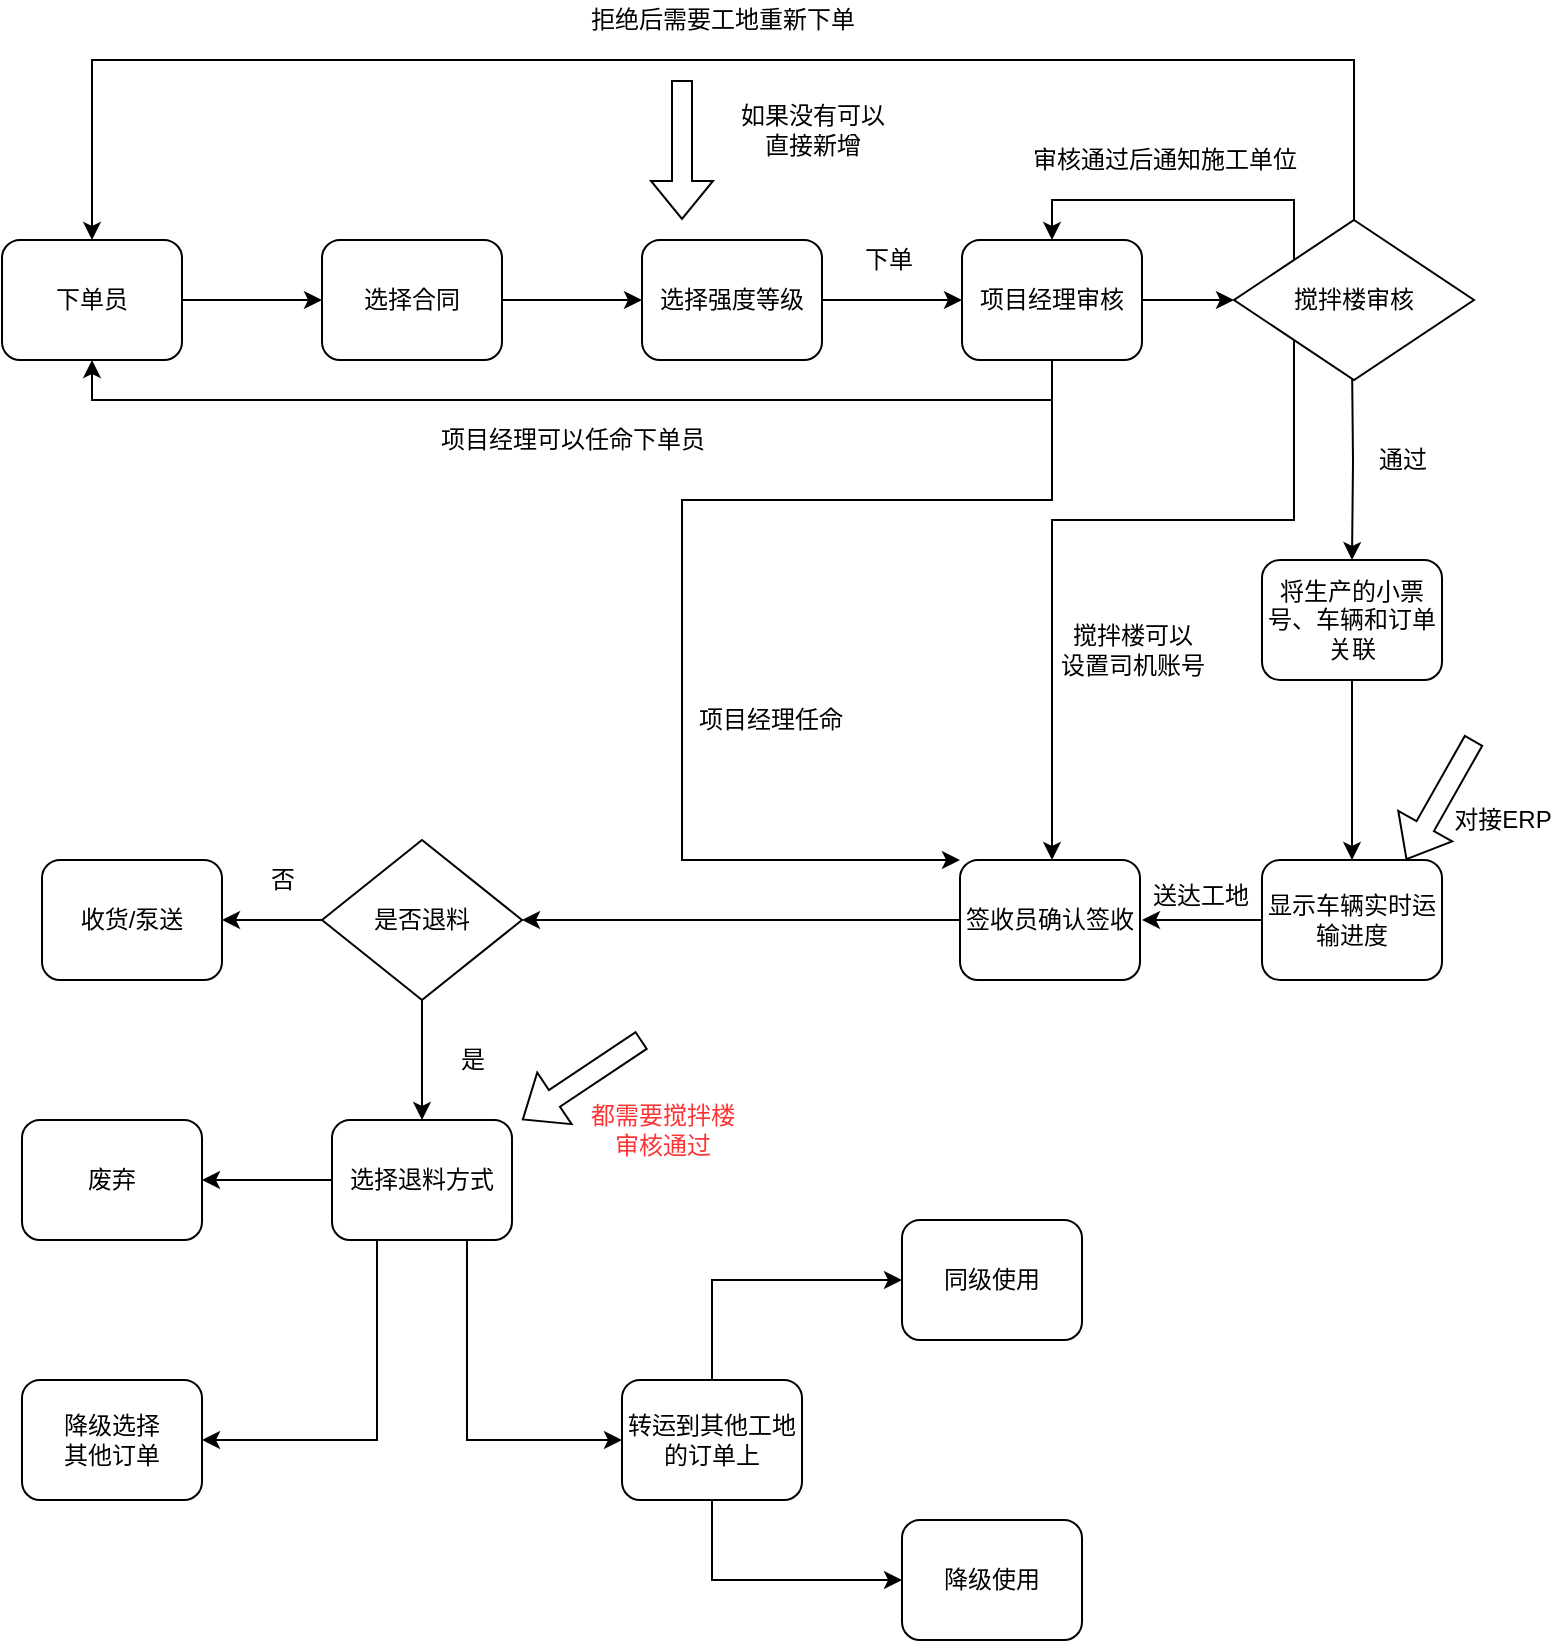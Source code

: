 <mxfile version="17.5.0" type="github">
  <diagram id="C5RBs43oDa-KdzZeNtuy" name="Page-1">
    <mxGraphModel dx="2062" dy="1122" grid="1" gridSize="10" guides="1" tooltips="1" connect="1" arrows="1" fold="1" page="1" pageScale="1" pageWidth="827" pageHeight="1169" math="0" shadow="0">
      <root>
        <mxCell id="WIyWlLk6GJQsqaUBKTNV-0" />
        <mxCell id="WIyWlLk6GJQsqaUBKTNV-1" parent="WIyWlLk6GJQsqaUBKTNV-0" />
        <mxCell id="-0HCP_ZPMvVVkjuZWv6--1" value="" style="edgeStyle=orthogonalEdgeStyle;rounded=0;orthogonalLoop=1;jettySize=auto;html=1;" parent="WIyWlLk6GJQsqaUBKTNV-1" source="WIyWlLk6GJQsqaUBKTNV-3" target="-0HCP_ZPMvVVkjuZWv6--0" edge="1">
          <mxGeometry relative="1" as="geometry" />
        </mxCell>
        <mxCell id="WIyWlLk6GJQsqaUBKTNV-3" value="下单员" style="rounded=1;whiteSpace=wrap;html=1;fontSize=12;glass=0;strokeWidth=1;shadow=0;" parent="WIyWlLk6GJQsqaUBKTNV-1" vertex="1">
          <mxGeometry x="30" y="250" width="90" height="60" as="geometry" />
        </mxCell>
        <mxCell id="-0HCP_ZPMvVVkjuZWv6--3" value="" style="edgeStyle=orthogonalEdgeStyle;rounded=0;orthogonalLoop=1;jettySize=auto;html=1;" parent="WIyWlLk6GJQsqaUBKTNV-1" source="-0HCP_ZPMvVVkjuZWv6--0" target="-0HCP_ZPMvVVkjuZWv6--2" edge="1">
          <mxGeometry relative="1" as="geometry" />
        </mxCell>
        <mxCell id="-0HCP_ZPMvVVkjuZWv6--0" value="选择合同&lt;span style=&quot;color: rgba(0 , 0 , 0 , 0) ; font-family: monospace ; font-size: 0px&quot;&gt;%3CmxGraphModel%3E%3Croot%3E%3CmxCell%20id%3D%220%22%2F%3E%3CmxCell%20id%3D%221%22%20parent%3D%220%22%2F%3E%3CmxCell%20id%3D%222%22%20value%3D%22%E9%80%89%E6%8B%A9%E5%90%88%E5%90%8C%2F%E5%B7%A5%E7%A8%8B%22%20style%3D%22rounded%3D1%3BwhiteSpace%3Dwrap%3Bhtml%3D1%3BfontSize%3D12%3Bglass%3D0%3BstrokeWidth%3D1%3Bshadow%3D0%3B%22%20vertex%3D%221%22%20parent%3D%221%22%3E%3CmxGeometry%20x%3D%2240%22%20y%3D%22410%22%20width%3D%2290%22%20height%3D%2260%22%20as%3D%22geometry%22%2F%3E%3C%2FmxCell%3E%3C%2Froot%3E%3C%2FmxGraphModel%3E&lt;/span&gt;" style="rounded=1;whiteSpace=wrap;html=1;fontSize=12;glass=0;strokeWidth=1;shadow=0;" parent="WIyWlLk6GJQsqaUBKTNV-1" vertex="1">
          <mxGeometry x="190" y="250" width="90" height="60" as="geometry" />
        </mxCell>
        <mxCell id="-0HCP_ZPMvVVkjuZWv6--8" value="" style="edgeStyle=orthogonalEdgeStyle;rounded=0;orthogonalLoop=1;jettySize=auto;html=1;" parent="WIyWlLk6GJQsqaUBKTNV-1" source="-0HCP_ZPMvVVkjuZWv6--2" target="-0HCP_ZPMvVVkjuZWv6--7" edge="1">
          <mxGeometry relative="1" as="geometry" />
        </mxCell>
        <mxCell id="-0HCP_ZPMvVVkjuZWv6--2" value="选择强度等级" style="rounded=1;whiteSpace=wrap;html=1;fontSize=12;glass=0;strokeWidth=1;shadow=0;" parent="WIyWlLk6GJQsqaUBKTNV-1" vertex="1">
          <mxGeometry x="350" y="250" width="90" height="60" as="geometry" />
        </mxCell>
        <mxCell id="-0HCP_ZPMvVVkjuZWv6--5" value="" style="shape=flexArrow;endArrow=classic;html=1;rounded=0;" parent="WIyWlLk6GJQsqaUBKTNV-1" edge="1">
          <mxGeometry width="50" height="50" relative="1" as="geometry">
            <mxPoint x="370" y="170" as="sourcePoint" />
            <mxPoint x="370" y="240" as="targetPoint" />
          </mxGeometry>
        </mxCell>
        <mxCell id="-0HCP_ZPMvVVkjuZWv6--6" value="如果没有可以&lt;br&gt;直接新增" style="text;html=1;resizable=0;autosize=1;align=center;verticalAlign=middle;points=[];fillColor=none;strokeColor=none;rounded=0;" parent="WIyWlLk6GJQsqaUBKTNV-1" vertex="1">
          <mxGeometry x="390" y="180" width="90" height="30" as="geometry" />
        </mxCell>
        <mxCell id="-0HCP_ZPMvVVkjuZWv6--10" style="edgeStyle=orthogonalEdgeStyle;rounded=0;orthogonalLoop=1;jettySize=auto;html=1;entryX=0.5;entryY=1;entryDx=0;entryDy=0;" parent="WIyWlLk6GJQsqaUBKTNV-1" source="-0HCP_ZPMvVVkjuZWv6--7" target="WIyWlLk6GJQsqaUBKTNV-3" edge="1">
          <mxGeometry relative="1" as="geometry">
            <Array as="points">
              <mxPoint x="555" y="330" />
              <mxPoint x="75" y="330" />
            </Array>
          </mxGeometry>
        </mxCell>
        <mxCell id="-0HCP_ZPMvVVkjuZWv6--13" value="" style="edgeStyle=orthogonalEdgeStyle;rounded=0;orthogonalLoop=1;jettySize=auto;html=1;entryX=0;entryY=0.5;entryDx=0;entryDy=0;" parent="WIyWlLk6GJQsqaUBKTNV-1" source="-0HCP_ZPMvVVkjuZWv6--7" target="-0HCP_ZPMvVVkjuZWv6--21" edge="1">
          <mxGeometry relative="1" as="geometry">
            <mxPoint x="660" y="280" as="targetPoint" />
          </mxGeometry>
        </mxCell>
        <mxCell id="QHjXUDrkiBt3p-sjwUs2-0" style="edgeStyle=orthogonalEdgeStyle;rounded=0;orthogonalLoop=1;jettySize=auto;html=1;entryX=0;entryY=0;entryDx=0;entryDy=0;" edge="1" parent="WIyWlLk6GJQsqaUBKTNV-1" source="-0HCP_ZPMvVVkjuZWv6--7" target="-0HCP_ZPMvVVkjuZWv6--30">
          <mxGeometry relative="1" as="geometry">
            <Array as="points">
              <mxPoint x="555" y="380" />
              <mxPoint x="370" y="380" />
              <mxPoint x="370" y="560" />
            </Array>
          </mxGeometry>
        </mxCell>
        <mxCell id="-0HCP_ZPMvVVkjuZWv6--7" value="项目经理审核" style="rounded=1;whiteSpace=wrap;html=1;fontSize=12;glass=0;strokeWidth=1;shadow=0;" parent="WIyWlLk6GJQsqaUBKTNV-1" vertex="1">
          <mxGeometry x="510" y="250" width="90" height="60" as="geometry" />
        </mxCell>
        <mxCell id="-0HCP_ZPMvVVkjuZWv6--9" value="下单" style="text;html=1;resizable=0;autosize=1;align=center;verticalAlign=middle;points=[];fillColor=none;strokeColor=none;rounded=0;" parent="WIyWlLk6GJQsqaUBKTNV-1" vertex="1">
          <mxGeometry x="453" y="250" width="40" height="20" as="geometry" />
        </mxCell>
        <mxCell id="-0HCP_ZPMvVVkjuZWv6--11" value="项目经理可以任命下单员" style="text;html=1;resizable=0;autosize=1;align=center;verticalAlign=middle;points=[];fillColor=none;strokeColor=none;rounded=0;" parent="WIyWlLk6GJQsqaUBKTNV-1" vertex="1">
          <mxGeometry x="240" y="340" width="150" height="20" as="geometry" />
        </mxCell>
        <mxCell id="-0HCP_ZPMvVVkjuZWv6--16" style="edgeStyle=orthogonalEdgeStyle;rounded=0;orthogonalLoop=1;jettySize=auto;html=1;exitX=0.5;exitY=0;exitDx=0;exitDy=0;entryX=0.5;entryY=0;entryDx=0;entryDy=0;" parent="WIyWlLk6GJQsqaUBKTNV-1" source="-0HCP_ZPMvVVkjuZWv6--21" target="WIyWlLk6GJQsqaUBKTNV-3" edge="1">
          <mxGeometry relative="1" as="geometry">
            <mxPoint x="727.5" y="250" as="sourcePoint" />
            <Array as="points">
              <mxPoint x="706" y="160" />
              <mxPoint x="75" y="160" />
            </Array>
          </mxGeometry>
        </mxCell>
        <mxCell id="-0HCP_ZPMvVVkjuZWv6--19" value="" style="edgeStyle=orthogonalEdgeStyle;rounded=0;orthogonalLoop=1;jettySize=auto;html=1;" parent="WIyWlLk6GJQsqaUBKTNV-1" target="-0HCP_ZPMvVVkjuZWv6--18" edge="1">
          <mxGeometry relative="1" as="geometry">
            <mxPoint x="705" y="310" as="sourcePoint" />
          </mxGeometry>
        </mxCell>
        <mxCell id="-0HCP_ZPMvVVkjuZWv6--15" value="审核通过后通知施工单位" style="text;html=1;resizable=0;autosize=1;align=center;verticalAlign=middle;points=[];fillColor=none;strokeColor=none;rounded=0;" parent="WIyWlLk6GJQsqaUBKTNV-1" vertex="1">
          <mxGeometry x="536" y="200" width="150" height="20" as="geometry" />
        </mxCell>
        <mxCell id="-0HCP_ZPMvVVkjuZWv6--17" value="拒绝后需要工地重新下单" style="text;html=1;resizable=0;autosize=1;align=center;verticalAlign=middle;points=[];fillColor=none;strokeColor=none;rounded=0;" parent="WIyWlLk6GJQsqaUBKTNV-1" vertex="1">
          <mxGeometry x="315" y="130" width="150" height="20" as="geometry" />
        </mxCell>
        <mxCell id="-0HCP_ZPMvVVkjuZWv6--24" value="" style="edgeStyle=orthogonalEdgeStyle;rounded=0;orthogonalLoop=1;jettySize=auto;html=1;" parent="WIyWlLk6GJQsqaUBKTNV-1" source="-0HCP_ZPMvVVkjuZWv6--18" target="-0HCP_ZPMvVVkjuZWv6--23" edge="1">
          <mxGeometry relative="1" as="geometry" />
        </mxCell>
        <mxCell id="-0HCP_ZPMvVVkjuZWv6--18" value="将生产的小票号、车辆和订单关联" style="rounded=1;whiteSpace=wrap;html=1;fontSize=12;glass=0;strokeWidth=1;shadow=0;" parent="WIyWlLk6GJQsqaUBKTNV-1" vertex="1">
          <mxGeometry x="660" y="410" width="90" height="60" as="geometry" />
        </mxCell>
        <mxCell id="-0HCP_ZPMvVVkjuZWv6--20" value="通过" style="text;html=1;resizable=0;autosize=1;align=center;verticalAlign=middle;points=[];fillColor=none;strokeColor=none;rounded=0;" parent="WIyWlLk6GJQsqaUBKTNV-1" vertex="1">
          <mxGeometry x="710" y="350" width="40" height="20" as="geometry" />
        </mxCell>
        <mxCell id="-0HCP_ZPMvVVkjuZWv6--22" style="edgeStyle=orthogonalEdgeStyle;rounded=0;orthogonalLoop=1;jettySize=auto;html=1;entryX=0.5;entryY=0;entryDx=0;entryDy=0;" parent="WIyWlLk6GJQsqaUBKTNV-1" source="-0HCP_ZPMvVVkjuZWv6--21" target="-0HCP_ZPMvVVkjuZWv6--7" edge="1">
          <mxGeometry relative="1" as="geometry">
            <Array as="points">
              <mxPoint x="676" y="230" />
              <mxPoint x="555" y="230" />
            </Array>
          </mxGeometry>
        </mxCell>
        <mxCell id="-0HCP_ZPMvVVkjuZWv6--32" style="edgeStyle=orthogonalEdgeStyle;rounded=0;orthogonalLoop=1;jettySize=auto;html=1;exitX=0;exitY=1;exitDx=0;exitDy=0;entryX=0.5;entryY=0;entryDx=0;entryDy=0;" parent="WIyWlLk6GJQsqaUBKTNV-1" source="-0HCP_ZPMvVVkjuZWv6--21" edge="1">
          <mxGeometry relative="1" as="geometry">
            <Array as="points">
              <mxPoint x="676" y="390" />
              <mxPoint x="555" y="390" />
            </Array>
            <mxPoint x="555" y="560" as="targetPoint" />
          </mxGeometry>
        </mxCell>
        <mxCell id="-0HCP_ZPMvVVkjuZWv6--21" value="搅拌楼审核" style="rhombus;whiteSpace=wrap;html=1;" parent="WIyWlLk6GJQsqaUBKTNV-1" vertex="1">
          <mxGeometry x="646" y="240" width="120" height="80" as="geometry" />
        </mxCell>
        <mxCell id="-0HCP_ZPMvVVkjuZWv6--28" value="" style="edgeStyle=orthogonalEdgeStyle;rounded=0;orthogonalLoop=1;jettySize=auto;html=1;" parent="WIyWlLk6GJQsqaUBKTNV-1" source="-0HCP_ZPMvVVkjuZWv6--23" edge="1">
          <mxGeometry relative="1" as="geometry">
            <mxPoint x="600" y="590" as="targetPoint" />
          </mxGeometry>
        </mxCell>
        <mxCell id="-0HCP_ZPMvVVkjuZWv6--23" value="显示车辆实时运输进度" style="rounded=1;whiteSpace=wrap;html=1;fontSize=12;glass=0;strokeWidth=1;shadow=0;" parent="WIyWlLk6GJQsqaUBKTNV-1" vertex="1">
          <mxGeometry x="660" y="560" width="90" height="60" as="geometry" />
        </mxCell>
        <mxCell id="-0HCP_ZPMvVVkjuZWv6--25" value="" style="shape=flexArrow;endArrow=classic;html=1;rounded=0;" parent="WIyWlLk6GJQsqaUBKTNV-1" edge="1">
          <mxGeometry width="50" height="50" relative="1" as="geometry">
            <mxPoint x="766" y="500" as="sourcePoint" />
            <mxPoint x="732" y="560" as="targetPoint" />
          </mxGeometry>
        </mxCell>
        <mxCell id="-0HCP_ZPMvVVkjuZWv6--26" value="对接ERP" style="text;html=1;resizable=0;autosize=1;align=center;verticalAlign=middle;points=[];fillColor=none;strokeColor=none;rounded=0;" parent="WIyWlLk6GJQsqaUBKTNV-1" vertex="1">
          <mxGeometry x="750" y="530" width="60" height="20" as="geometry" />
        </mxCell>
        <mxCell id="-0HCP_ZPMvVVkjuZWv6--29" value="送达工地" style="text;html=1;resizable=0;autosize=1;align=center;verticalAlign=middle;points=[];fillColor=none;strokeColor=none;rounded=0;" parent="WIyWlLk6GJQsqaUBKTNV-1" vertex="1">
          <mxGeometry x="599" y="568" width="60" height="20" as="geometry" />
        </mxCell>
        <mxCell id="-0HCP_ZPMvVVkjuZWv6--39" value="" style="edgeStyle=orthogonalEdgeStyle;rounded=0;orthogonalLoop=1;jettySize=auto;html=1;" parent="WIyWlLk6GJQsqaUBKTNV-1" source="-0HCP_ZPMvVVkjuZWv6--30" target="-0HCP_ZPMvVVkjuZWv6--38" edge="1">
          <mxGeometry relative="1" as="geometry" />
        </mxCell>
        <mxCell id="-0HCP_ZPMvVVkjuZWv6--30" value="签收员确认签收" style="rounded=1;whiteSpace=wrap;html=1;fontSize=12;glass=0;strokeWidth=1;shadow=0;" parent="WIyWlLk6GJQsqaUBKTNV-1" vertex="1">
          <mxGeometry x="509" y="560" width="90" height="60" as="geometry" />
        </mxCell>
        <mxCell id="-0HCP_ZPMvVVkjuZWv6--33" value="搅拌楼可以&lt;br&gt;设置司机账号" style="text;html=1;resizable=0;autosize=1;align=center;verticalAlign=middle;points=[];fillColor=none;strokeColor=none;rounded=0;rotation=0;" parent="WIyWlLk6GJQsqaUBKTNV-1" vertex="1">
          <mxGeometry x="550" y="440" width="90" height="30" as="geometry" />
        </mxCell>
        <mxCell id="-0HCP_ZPMvVVkjuZWv6--41" value="" style="edgeStyle=orthogonalEdgeStyle;rounded=0;orthogonalLoop=1;jettySize=auto;html=1;" parent="WIyWlLk6GJQsqaUBKTNV-1" source="-0HCP_ZPMvVVkjuZWv6--38" target="-0HCP_ZPMvVVkjuZWv6--40" edge="1">
          <mxGeometry relative="1" as="geometry" />
        </mxCell>
        <mxCell id="-0HCP_ZPMvVVkjuZWv6--44" value="" style="edgeStyle=orthogonalEdgeStyle;rounded=0;orthogonalLoop=1;jettySize=auto;html=1;" parent="WIyWlLk6GJQsqaUBKTNV-1" source="-0HCP_ZPMvVVkjuZWv6--38" target="-0HCP_ZPMvVVkjuZWv6--42" edge="1">
          <mxGeometry relative="1" as="geometry" />
        </mxCell>
        <mxCell id="-0HCP_ZPMvVVkjuZWv6--38" value="是否退料" style="rhombus;whiteSpace=wrap;html=1;" parent="WIyWlLk6GJQsqaUBKTNV-1" vertex="1">
          <mxGeometry x="190" y="550" width="100" height="80" as="geometry" />
        </mxCell>
        <mxCell id="-0HCP_ZPMvVVkjuZWv6--40" value="收货/泵送" style="rounded=1;whiteSpace=wrap;html=1;fontSize=12;glass=0;strokeWidth=1;shadow=0;" parent="WIyWlLk6GJQsqaUBKTNV-1" vertex="1">
          <mxGeometry x="50" y="560" width="90" height="60" as="geometry" />
        </mxCell>
        <mxCell id="-0HCP_ZPMvVVkjuZWv6--47" value="" style="edgeStyle=orthogonalEdgeStyle;rounded=0;orthogonalLoop=1;jettySize=auto;html=1;" parent="WIyWlLk6GJQsqaUBKTNV-1" source="-0HCP_ZPMvVVkjuZWv6--42" target="-0HCP_ZPMvVVkjuZWv6--46" edge="1">
          <mxGeometry relative="1" as="geometry" />
        </mxCell>
        <mxCell id="-0HCP_ZPMvVVkjuZWv6--51" style="edgeStyle=orthogonalEdgeStyle;rounded=0;orthogonalLoop=1;jettySize=auto;html=1;entryX=1;entryY=0.5;entryDx=0;entryDy=0;fontColor=#FF3333;exitX=0.25;exitY=1;exitDx=0;exitDy=0;" parent="WIyWlLk6GJQsqaUBKTNV-1" source="-0HCP_ZPMvVVkjuZWv6--42" target="-0HCP_ZPMvVVkjuZWv6--50" edge="1">
          <mxGeometry relative="1" as="geometry" />
        </mxCell>
        <mxCell id="-0HCP_ZPMvVVkjuZWv6--53" style="edgeStyle=orthogonalEdgeStyle;rounded=0;orthogonalLoop=1;jettySize=auto;html=1;entryX=0;entryY=0.5;entryDx=0;entryDy=0;fontColor=#FF3333;exitX=0.75;exitY=1;exitDx=0;exitDy=0;" parent="WIyWlLk6GJQsqaUBKTNV-1" source="-0HCP_ZPMvVVkjuZWv6--42" target="-0HCP_ZPMvVVkjuZWv6--52" edge="1">
          <mxGeometry relative="1" as="geometry" />
        </mxCell>
        <mxCell id="-0HCP_ZPMvVVkjuZWv6--42" value="选择退料方式" style="rounded=1;whiteSpace=wrap;html=1;fontSize=12;glass=0;strokeWidth=1;shadow=0;" parent="WIyWlLk6GJQsqaUBKTNV-1" vertex="1">
          <mxGeometry x="195" y="690" width="90" height="60" as="geometry" />
        </mxCell>
        <mxCell id="-0HCP_ZPMvVVkjuZWv6--43" value="否" style="text;html=1;resizable=0;autosize=1;align=center;verticalAlign=middle;points=[];fillColor=none;strokeColor=none;rounded=0;" parent="WIyWlLk6GJQsqaUBKTNV-1" vertex="1">
          <mxGeometry x="155" y="560" width="30" height="20" as="geometry" />
        </mxCell>
        <mxCell id="-0HCP_ZPMvVVkjuZWv6--45" value="是" style="text;html=1;resizable=0;autosize=1;align=center;verticalAlign=middle;points=[];fillColor=none;strokeColor=none;rounded=0;" parent="WIyWlLk6GJQsqaUBKTNV-1" vertex="1">
          <mxGeometry x="250" y="650" width="30" height="20" as="geometry" />
        </mxCell>
        <mxCell id="-0HCP_ZPMvVVkjuZWv6--46" value="废弃" style="rounded=1;whiteSpace=wrap;html=1;fontSize=12;glass=0;strokeWidth=1;shadow=0;" parent="WIyWlLk6GJQsqaUBKTNV-1" vertex="1">
          <mxGeometry x="40" y="690" width="90" height="60" as="geometry" />
        </mxCell>
        <mxCell id="-0HCP_ZPMvVVkjuZWv6--48" value="" style="shape=flexArrow;endArrow=classic;html=1;rounded=0;" parent="WIyWlLk6GJQsqaUBKTNV-1" edge="1">
          <mxGeometry width="50" height="50" relative="1" as="geometry">
            <mxPoint x="350" y="650" as="sourcePoint" />
            <mxPoint x="290" y="690" as="targetPoint" />
          </mxGeometry>
        </mxCell>
        <mxCell id="-0HCP_ZPMvVVkjuZWv6--49" value="&lt;font color=&quot;#ff3333&quot;&gt;都需要搅拌楼&lt;br&gt;审核通过&lt;/font&gt;" style="text;html=1;resizable=0;autosize=1;align=center;verticalAlign=middle;points=[];fillColor=none;strokeColor=none;rounded=0;" parent="WIyWlLk6GJQsqaUBKTNV-1" vertex="1">
          <mxGeometry x="315" y="680" width="90" height="30" as="geometry" />
        </mxCell>
        <mxCell id="-0HCP_ZPMvVVkjuZWv6--50" value="降级选择&lt;br&gt;其他订单" style="rounded=1;whiteSpace=wrap;html=1;fontSize=12;glass=0;strokeWidth=1;shadow=0;" parent="WIyWlLk6GJQsqaUBKTNV-1" vertex="1">
          <mxGeometry x="40" y="820" width="90" height="60" as="geometry" />
        </mxCell>
        <mxCell id="-0HCP_ZPMvVVkjuZWv6--56" style="edgeStyle=orthogonalEdgeStyle;rounded=0;orthogonalLoop=1;jettySize=auto;html=1;entryX=0;entryY=0.5;entryDx=0;entryDy=0;fontColor=#FF3333;exitX=0.5;exitY=0;exitDx=0;exitDy=0;" parent="WIyWlLk6GJQsqaUBKTNV-1" source="-0HCP_ZPMvVVkjuZWv6--52" target="-0HCP_ZPMvVVkjuZWv6--54" edge="1">
          <mxGeometry relative="1" as="geometry" />
        </mxCell>
        <mxCell id="-0HCP_ZPMvVVkjuZWv6--57" style="edgeStyle=orthogonalEdgeStyle;rounded=0;orthogonalLoop=1;jettySize=auto;html=1;entryX=0;entryY=0.5;entryDx=0;entryDy=0;fontColor=#FF3333;exitX=0.5;exitY=1;exitDx=0;exitDy=0;" parent="WIyWlLk6GJQsqaUBKTNV-1" source="-0HCP_ZPMvVVkjuZWv6--52" target="-0HCP_ZPMvVVkjuZWv6--55" edge="1">
          <mxGeometry relative="1" as="geometry" />
        </mxCell>
        <mxCell id="-0HCP_ZPMvVVkjuZWv6--52" value="转运到其他工地的订单上" style="rounded=1;whiteSpace=wrap;html=1;fontSize=12;glass=0;strokeWidth=1;shadow=0;" parent="WIyWlLk6GJQsqaUBKTNV-1" vertex="1">
          <mxGeometry x="340" y="820" width="90" height="60" as="geometry" />
        </mxCell>
        <mxCell id="-0HCP_ZPMvVVkjuZWv6--54" value="同级使用" style="rounded=1;whiteSpace=wrap;html=1;fontSize=12;glass=0;strokeWidth=1;shadow=0;" parent="WIyWlLk6GJQsqaUBKTNV-1" vertex="1">
          <mxGeometry x="480" y="740" width="90" height="60" as="geometry" />
        </mxCell>
        <mxCell id="-0HCP_ZPMvVVkjuZWv6--55" value="降级使用" style="rounded=1;whiteSpace=wrap;html=1;fontSize=12;glass=0;strokeWidth=1;shadow=0;" parent="WIyWlLk6GJQsqaUBKTNV-1" vertex="1">
          <mxGeometry x="480" y="890" width="90" height="60" as="geometry" />
        </mxCell>
        <mxCell id="QHjXUDrkiBt3p-sjwUs2-1" value="项目经理任命" style="text;html=1;resizable=0;autosize=1;align=center;verticalAlign=middle;points=[];fillColor=none;strokeColor=none;rounded=0;" vertex="1" parent="WIyWlLk6GJQsqaUBKTNV-1">
          <mxGeometry x="369" y="480" width="90" height="20" as="geometry" />
        </mxCell>
      </root>
    </mxGraphModel>
  </diagram>
</mxfile>
